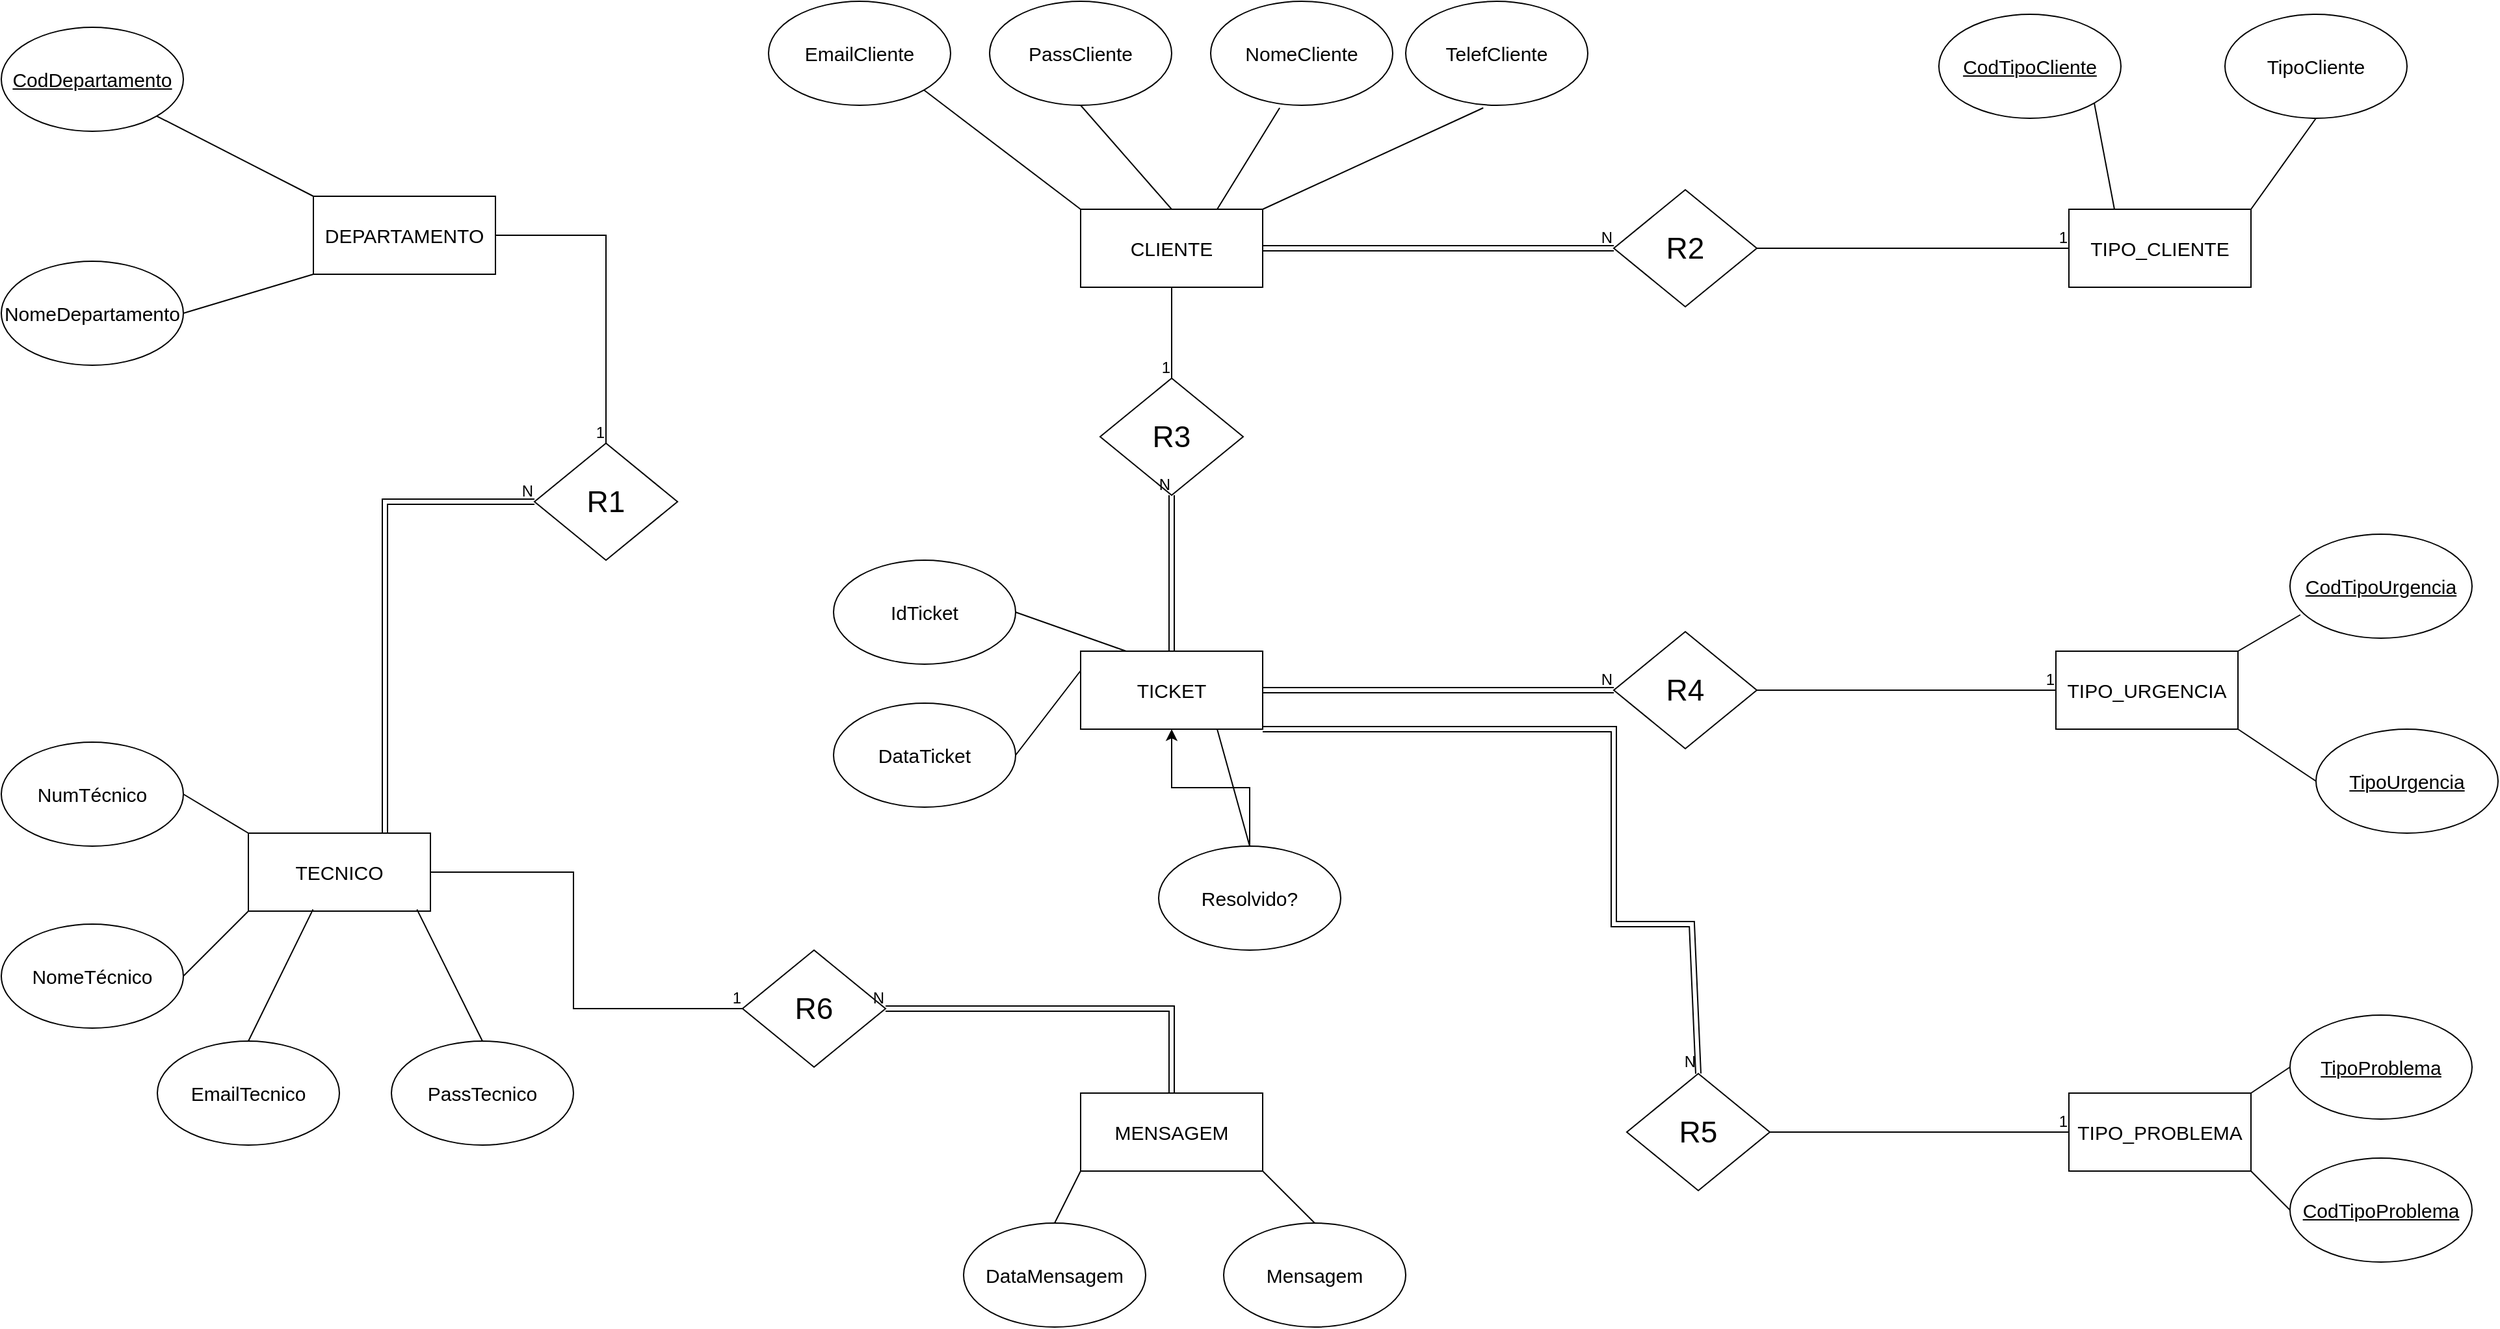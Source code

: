 <mxfile version="28.2.5" pages="2">
  <diagram name="Página-1" id="-xVPqycS2mtjfCBDoyTj">
    <mxGraphModel dx="791" dy="503" grid="1" gridSize="10" guides="1" tooltips="1" connect="1" arrows="1" fold="1" page="1" pageScale="1" pageWidth="2339" pageHeight="3300" math="0" shadow="0">
      <root>
        <mxCell id="0" />
        <mxCell id="1" parent="0" />
        <mxCell id="DawzwgP2KtoN6Kn9URYS-2" value="&lt;font style=&quot;font-size: 15px;&quot;&gt;DEPARTAMENTO&lt;/font&gt;" style="whiteSpace=wrap;html=1;align=center;" parent="1" vertex="1">
          <mxGeometry x="300" y="200" width="140" height="60" as="geometry" />
        </mxCell>
        <mxCell id="DawzwgP2KtoN6Kn9URYS-5" value="&lt;font style=&quot;font-size: 15px;&quot;&gt;NomeDepartamento&lt;/font&gt;" style="ellipse;whiteSpace=wrap;html=1;align=center;" parent="1" vertex="1">
          <mxGeometry x="60" y="250" width="140" height="80" as="geometry" />
        </mxCell>
        <mxCell id="DawzwgP2KtoN6Kn9URYS-8" value="&lt;font style=&quot;font-size: 15px;&quot;&gt;CodDepartamento&lt;/font&gt;" style="ellipse;whiteSpace=wrap;html=1;align=center;fontStyle=4;" parent="1" vertex="1">
          <mxGeometry x="60" y="70" width="140" height="80" as="geometry" />
        </mxCell>
        <mxCell id="t0vNHXD7v5qN--lByxGy-1" value="&lt;font style=&quot;font-size: 15px;&quot;&gt;CLIENTE&lt;/font&gt;" style="whiteSpace=wrap;html=1;align=center;" vertex="1" parent="1">
          <mxGeometry x="890" y="210" width="140" height="60" as="geometry" />
        </mxCell>
        <mxCell id="t0vNHXD7v5qN--lByxGy-2" value="&lt;font style=&quot;font-size: 15px;&quot;&gt;TIPO_CLIENTE&lt;/font&gt;" style="whiteSpace=wrap;html=1;align=center;" vertex="1" parent="1">
          <mxGeometry x="1650" y="210" width="140" height="60" as="geometry" />
        </mxCell>
        <mxCell id="t0vNHXD7v5qN--lByxGy-5" value="&lt;font style=&quot;font-size: 15px;&quot;&gt;TECNICO&lt;/font&gt;" style="whiteSpace=wrap;html=1;align=center;" vertex="1" parent="1">
          <mxGeometry x="250" y="690" width="140" height="60" as="geometry" />
        </mxCell>
        <mxCell id="t0vNHXD7v5qN--lByxGy-6" value="&lt;font style=&quot;font-size: 15px;&quot;&gt;MENSAGEM&lt;/font&gt;" style="whiteSpace=wrap;html=1;align=center;" vertex="1" parent="1">
          <mxGeometry x="890" y="890" width="140" height="60" as="geometry" />
        </mxCell>
        <mxCell id="t0vNHXD7v5qN--lByxGy-7" value="&lt;font style=&quot;font-size: 15px;&quot;&gt;TIPO_PROBLEMA&lt;/font&gt;" style="whiteSpace=wrap;html=1;align=center;" vertex="1" parent="1">
          <mxGeometry x="1650" y="890" width="140" height="60" as="geometry" />
        </mxCell>
        <mxCell id="t0vNHXD7v5qN--lByxGy-8" value="&lt;font style=&quot;font-size: 15px;&quot;&gt;TIPO_URGENCIA&lt;/font&gt;" style="whiteSpace=wrap;html=1;align=center;" vertex="1" parent="1">
          <mxGeometry x="1640" y="550" width="140" height="60" as="geometry" />
        </mxCell>
        <mxCell id="t0vNHXD7v5qN--lByxGy-10" value="&lt;font style=&quot;font-size: 15px;&quot;&gt;TICKET&lt;/font&gt;" style="whiteSpace=wrap;html=1;align=center;" vertex="1" parent="1">
          <mxGeometry x="890" y="550" width="140" height="60" as="geometry" />
        </mxCell>
        <mxCell id="t0vNHXD7v5qN--lByxGy-11" value="&lt;span style=&quot;font-size: 15px;&quot;&gt;NumTécnico&lt;/span&gt;" style="ellipse;whiteSpace=wrap;html=1;align=center;" vertex="1" parent="1">
          <mxGeometry x="60" y="620" width="140" height="80" as="geometry" />
        </mxCell>
        <mxCell id="t0vNHXD7v5qN--lByxGy-12" value="&lt;span style=&quot;font-size: 15px;&quot;&gt;NomeTécnico&lt;/span&gt;" style="ellipse;whiteSpace=wrap;html=1;align=center;" vertex="1" parent="1">
          <mxGeometry x="60" y="760" width="140" height="80" as="geometry" />
        </mxCell>
        <mxCell id="t0vNHXD7v5qN--lByxGy-13" value="&lt;span style=&quot;font-size: 15px;&quot;&gt;EmailTecnico&lt;/span&gt;" style="ellipse;whiteSpace=wrap;html=1;align=center;" vertex="1" parent="1">
          <mxGeometry x="180" y="850" width="140" height="80" as="geometry" />
        </mxCell>
        <mxCell id="t0vNHXD7v5qN--lByxGy-14" value="&lt;span style=&quot;font-size: 15px;&quot;&gt;PassTecnico&lt;/span&gt;" style="ellipse;whiteSpace=wrap;html=1;align=center;" vertex="1" parent="1">
          <mxGeometry x="360" y="850" width="140" height="80" as="geometry" />
        </mxCell>
        <mxCell id="t0vNHXD7v5qN--lByxGy-16" value="&lt;span style=&quot;font-size: 15px;&quot;&gt;DataMensagem&lt;/span&gt;" style="ellipse;whiteSpace=wrap;html=1;align=center;" vertex="1" parent="1">
          <mxGeometry x="800" y="990" width="140" height="80" as="geometry" />
        </mxCell>
        <mxCell id="t0vNHXD7v5qN--lByxGy-17" value="&lt;span style=&quot;font-size: 15px;&quot;&gt;Mensagem&lt;/span&gt;" style="ellipse;whiteSpace=wrap;html=1;align=center;" vertex="1" parent="1">
          <mxGeometry x="1000" y="990" width="140" height="80" as="geometry" />
        </mxCell>
        <mxCell id="t0vNHXD7v5qN--lByxGy-86" value="" style="edgeStyle=orthogonalEdgeStyle;rounded=0;orthogonalLoop=1;jettySize=auto;html=1;" edge="1" parent="1" source="t0vNHXD7v5qN--lByxGy-19" target="t0vNHXD7v5qN--lByxGy-10">
          <mxGeometry relative="1" as="geometry" />
        </mxCell>
        <mxCell id="t0vNHXD7v5qN--lByxGy-19" value="&lt;span style=&quot;font-size: 15px;&quot;&gt;Resolvido?&lt;/span&gt;" style="ellipse;whiteSpace=wrap;html=1;align=center;" vertex="1" parent="1">
          <mxGeometry x="950" y="700" width="140" height="80" as="geometry" />
        </mxCell>
        <mxCell id="t0vNHXD7v5qN--lByxGy-20" value="&lt;span style=&quot;font-size: 15px;&quot;&gt;DataTicket&lt;/span&gt;&lt;span style=&quot;color: rgba(0, 0, 0, 0); font-family: monospace; font-size: 0px; text-align: start; text-wrap-mode: nowrap;&quot;&gt;%3CmxGraphModel%3E%3Croot%3E%3CmxCell%20id%3D%220%22%2F%3E%3CmxCell%20id%3D%221%22%20parent%3D%220%22%2F%3E%3CmxCell%20id%3D%222%22%20value%3D%22%26lt%3Bspan%20style%3D%26quot%3Bfont-size%3A%2015px%3B%26quot%3B%26gt%3BDataMensagem%26lt%3B%2Fspan%26gt%3B%22%20style%3D%22ellipse%3BwhiteSpace%3Dwrap%3Bhtml%3D1%3Balign%3Dcenter%3B%22%20vertex%3D%221%22%20parent%3D%221%22%3E%3CmxGeometry%20x%3D%22800%22%20y%3D%22990%22%20width%3D%22140%22%20height%3D%2280%22%20as%3D%22geometry%22%2F%3E%3C%2FmxCell%3E%3C%2Froot%3E%3C%2FmxGraphModel%3E&lt;/span&gt;" style="ellipse;whiteSpace=wrap;html=1;align=center;" vertex="1" parent="1">
          <mxGeometry x="700" y="590" width="140" height="80" as="geometry" />
        </mxCell>
        <mxCell id="t0vNHXD7v5qN--lByxGy-21" value="&lt;span style=&quot;font-size: 15px;&quot;&gt;IdTicket&lt;/span&gt;" style="ellipse;whiteSpace=wrap;html=1;align=center;" vertex="1" parent="1">
          <mxGeometry x="700" y="480" width="140" height="80" as="geometry" />
        </mxCell>
        <mxCell id="t0vNHXD7v5qN--lByxGy-22" value="&lt;span style=&quot;font-size: 15px;&quot;&gt;EmailCliente&lt;/span&gt;" style="ellipse;whiteSpace=wrap;html=1;align=center;" vertex="1" parent="1">
          <mxGeometry x="650" y="50" width="140" height="80" as="geometry" />
        </mxCell>
        <mxCell id="t0vNHXD7v5qN--lByxGy-23" value="&lt;span style=&quot;font-size: 15px;&quot;&gt;PassCliente&lt;/span&gt;" style="ellipse;whiteSpace=wrap;html=1;align=center;" vertex="1" parent="1">
          <mxGeometry x="820" y="50" width="140" height="80" as="geometry" />
        </mxCell>
        <mxCell id="t0vNHXD7v5qN--lByxGy-24" value="&lt;span style=&quot;font-size: 15px;&quot;&gt;NomeCliente&lt;/span&gt;" style="ellipse;whiteSpace=wrap;html=1;align=center;" vertex="1" parent="1">
          <mxGeometry x="990" y="50" width="140" height="80" as="geometry" />
        </mxCell>
        <mxCell id="t0vNHXD7v5qN--lByxGy-25" value="&lt;span style=&quot;font-size: 15px;&quot;&gt;TelefCliente&lt;/span&gt;" style="ellipse;whiteSpace=wrap;html=1;align=center;" vertex="1" parent="1">
          <mxGeometry x="1140" y="50" width="140" height="80" as="geometry" />
        </mxCell>
        <mxCell id="t0vNHXD7v5qN--lByxGy-27" value="&lt;span style=&quot;font-size: 15px;&quot;&gt;TipoCliente&lt;/span&gt;" style="ellipse;whiteSpace=wrap;html=1;align=center;" vertex="1" parent="1">
          <mxGeometry x="1770" y="60" width="140" height="80" as="geometry" />
        </mxCell>
        <mxCell id="t0vNHXD7v5qN--lByxGy-28" value="&lt;font style=&quot;font-size: 15px;&quot;&gt;CodTipoCliente&lt;/font&gt;" style="ellipse;whiteSpace=wrap;html=1;align=center;fontStyle=4;" vertex="1" parent="1">
          <mxGeometry x="1550" y="60" width="140" height="80" as="geometry" />
        </mxCell>
        <mxCell id="t0vNHXD7v5qN--lByxGy-30" value="&lt;font style=&quot;font-size: 15px;&quot;&gt;CodTipoUrgencia&lt;/font&gt;" style="ellipse;whiteSpace=wrap;html=1;align=center;fontStyle=4;" vertex="1" parent="1">
          <mxGeometry x="1820" y="460" width="140" height="80" as="geometry" />
        </mxCell>
        <mxCell id="t0vNHXD7v5qN--lByxGy-31" value="&lt;font style=&quot;font-size: 15px;&quot;&gt;TipoUrgencia&lt;/font&gt;" style="ellipse;whiteSpace=wrap;html=1;align=center;fontStyle=4;" vertex="1" parent="1">
          <mxGeometry x="1840" y="610" width="140" height="80" as="geometry" />
        </mxCell>
        <mxCell id="t0vNHXD7v5qN--lByxGy-32" value="&lt;font style=&quot;font-size: 15px;&quot;&gt;TipoProblema&lt;/font&gt;" style="ellipse;whiteSpace=wrap;html=1;align=center;fontStyle=4;" vertex="1" parent="1">
          <mxGeometry x="1820" y="830" width="140" height="80" as="geometry" />
        </mxCell>
        <mxCell id="t0vNHXD7v5qN--lByxGy-33" value="&lt;font style=&quot;font-size: 15px;&quot;&gt;CodTipoProblema&lt;/font&gt;" style="ellipse;whiteSpace=wrap;html=1;align=center;fontStyle=4;" vertex="1" parent="1">
          <mxGeometry x="1820" y="940" width="140" height="80" as="geometry" />
        </mxCell>
        <mxCell id="t0vNHXD7v5qN--lByxGy-34" value="" style="endArrow=none;html=1;rounded=0;entryX=0;entryY=0.5;entryDx=0;entryDy=0;exitX=1;exitY=1;exitDx=0;exitDy=0;" edge="1" parent="1" source="t0vNHXD7v5qN--lByxGy-7" target="t0vNHXD7v5qN--lByxGy-33">
          <mxGeometry relative="1" as="geometry">
            <mxPoint x="970" y="630" as="sourcePoint" />
            <mxPoint x="1130" y="630" as="targetPoint" />
          </mxGeometry>
        </mxCell>
        <mxCell id="t0vNHXD7v5qN--lByxGy-36" value="" style="endArrow=none;html=1;rounded=0;entryX=1;entryY=0;entryDx=0;entryDy=0;exitX=0;exitY=0.5;exitDx=0;exitDy=0;" edge="1" parent="1" source="t0vNHXD7v5qN--lByxGy-32" target="t0vNHXD7v5qN--lByxGy-7">
          <mxGeometry relative="1" as="geometry">
            <mxPoint x="1800" y="920" as="sourcePoint" />
            <mxPoint x="1840" y="990" as="targetPoint" />
          </mxGeometry>
        </mxCell>
        <mxCell id="t0vNHXD7v5qN--lByxGy-37" value="" style="endArrow=none;html=1;rounded=0;entryX=1;entryY=1;entryDx=0;entryDy=0;exitX=0;exitY=0.5;exitDx=0;exitDy=0;" edge="1" parent="1" source="t0vNHXD7v5qN--lByxGy-31" target="t0vNHXD7v5qN--lByxGy-8">
          <mxGeometry relative="1" as="geometry">
            <mxPoint x="1800" y="870" as="sourcePoint" />
            <mxPoint x="1770" y="890" as="targetPoint" />
          </mxGeometry>
        </mxCell>
        <mxCell id="t0vNHXD7v5qN--lByxGy-38" value="" style="endArrow=none;html=1;rounded=0;entryX=1;entryY=0;entryDx=0;entryDy=0;exitX=0.057;exitY=0.775;exitDx=0;exitDy=0;exitPerimeter=0;" edge="1" parent="1" source="t0vNHXD7v5qN--lByxGy-30" target="t0vNHXD7v5qN--lByxGy-8">
          <mxGeometry relative="1" as="geometry">
            <mxPoint x="1810" y="560" as="sourcePoint" />
            <mxPoint x="1780" y="580" as="targetPoint" />
          </mxGeometry>
        </mxCell>
        <mxCell id="t0vNHXD7v5qN--lByxGy-40" value="" style="endArrow=none;html=1;rounded=0;entryX=0.25;entryY=0;entryDx=0;entryDy=0;exitX=1;exitY=1;exitDx=0;exitDy=0;" edge="1" parent="1" source="t0vNHXD7v5qN--lByxGy-28" target="t0vNHXD7v5qN--lByxGy-2">
          <mxGeometry relative="1" as="geometry">
            <mxPoint x="1708" y="140" as="sourcePoint" />
            <mxPoint x="1670" y="168" as="targetPoint" />
          </mxGeometry>
        </mxCell>
        <mxCell id="t0vNHXD7v5qN--lByxGy-41" value="" style="endArrow=none;html=1;rounded=0;entryX=1;entryY=0;entryDx=0;entryDy=0;exitX=0.5;exitY=1;exitDx=0;exitDy=0;" edge="1" parent="1" source="t0vNHXD7v5qN--lByxGy-27" target="t0vNHXD7v5qN--lByxGy-2">
          <mxGeometry relative="1" as="geometry">
            <mxPoint x="1810" y="120" as="sourcePoint" />
            <mxPoint x="1826" y="192" as="targetPoint" />
          </mxGeometry>
        </mxCell>
        <mxCell id="t0vNHXD7v5qN--lByxGy-42" value="" style="endArrow=none;html=1;rounded=0;entryX=1;entryY=0;entryDx=0;entryDy=0;exitX=0.426;exitY=1.025;exitDx=0;exitDy=0;exitPerimeter=0;" edge="1" parent="1" source="t0vNHXD7v5qN--lByxGy-25" target="t0vNHXD7v5qN--lByxGy-1">
          <mxGeometry relative="1" as="geometry">
            <mxPoint x="1080" y="150" as="sourcePoint" />
            <mxPoint x="1096" y="222" as="targetPoint" />
          </mxGeometry>
        </mxCell>
        <mxCell id="t0vNHXD7v5qN--lByxGy-43" value="" style="endArrow=none;html=1;rounded=0;entryX=0.75;entryY=0;entryDx=0;entryDy=0;exitX=0.379;exitY=1.025;exitDx=0;exitDy=0;exitPerimeter=0;" edge="1" parent="1" source="t0vNHXD7v5qN--lByxGy-24" target="t0vNHXD7v5qN--lByxGy-1">
          <mxGeometry relative="1" as="geometry">
            <mxPoint x="1230" y="170" as="sourcePoint" />
            <mxPoint x="1030" y="238" as="targetPoint" />
          </mxGeometry>
        </mxCell>
        <mxCell id="t0vNHXD7v5qN--lByxGy-44" value="" style="endArrow=none;html=1;rounded=0;entryX=0.5;entryY=0;entryDx=0;entryDy=0;exitX=0.5;exitY=1;exitDx=0;exitDy=0;" edge="1" parent="1" source="t0vNHXD7v5qN--lByxGy-23" target="t0vNHXD7v5qN--lByxGy-1">
          <mxGeometry relative="1" as="geometry">
            <mxPoint x="988" y="150" as="sourcePoint" />
            <mxPoint x="910" y="218" as="targetPoint" />
          </mxGeometry>
        </mxCell>
        <mxCell id="t0vNHXD7v5qN--lByxGy-45" value="" style="endArrow=none;html=1;rounded=0;entryX=0;entryY=0;entryDx=0;entryDy=0;exitX=1;exitY=1;exitDx=0;exitDy=0;" edge="1" parent="1" source="t0vNHXD7v5qN--lByxGy-22" target="t0vNHXD7v5qN--lByxGy-1">
          <mxGeometry relative="1" as="geometry">
            <mxPoint x="908" y="690" as="sourcePoint" />
            <mxPoint x="830" y="758" as="targetPoint" />
          </mxGeometry>
        </mxCell>
        <mxCell id="t0vNHXD7v5qN--lByxGy-46" value="" style="endArrow=none;html=1;rounded=0;entryX=1;entryY=1;entryDx=0;entryDy=0;exitX=0;exitY=0;exitDx=0;exitDy=0;" edge="1" parent="1" source="DawzwgP2KtoN6Kn9URYS-2" target="DawzwgP2KtoN6Kn9URYS-8">
          <mxGeometry relative="1" as="geometry">
            <mxPoint x="338" y="210" as="sourcePoint" />
            <mxPoint x="260" y="278" as="targetPoint" />
          </mxGeometry>
        </mxCell>
        <mxCell id="t0vNHXD7v5qN--lByxGy-47" value="" style="endArrow=none;html=1;rounded=0;entryX=1;entryY=0.5;entryDx=0;entryDy=0;exitX=0;exitY=1;exitDx=0;exitDy=0;" edge="1" parent="1" source="DawzwgP2KtoN6Kn9URYS-2" target="DawzwgP2KtoN6Kn9URYS-5">
          <mxGeometry relative="1" as="geometry">
            <mxPoint x="348" y="360" as="sourcePoint" />
            <mxPoint x="270" y="428" as="targetPoint" />
          </mxGeometry>
        </mxCell>
        <mxCell id="t0vNHXD7v5qN--lByxGy-48" value="" style="endArrow=none;html=1;rounded=0;entryX=0.5;entryY=0;entryDx=0;entryDy=0;exitX=0.926;exitY=0.978;exitDx=0;exitDy=0;exitPerimeter=0;" edge="1" parent="1" source="t0vNHXD7v5qN--lByxGy-5" target="t0vNHXD7v5qN--lByxGy-14">
          <mxGeometry relative="1" as="geometry">
            <mxPoint x="528" y="750" as="sourcePoint" />
            <mxPoint x="450" y="818" as="targetPoint" />
          </mxGeometry>
        </mxCell>
        <mxCell id="t0vNHXD7v5qN--lByxGy-49" value="" style="endArrow=none;html=1;rounded=0;entryX=0.5;entryY=0;entryDx=0;entryDy=0;exitX=0.355;exitY=0.978;exitDx=0;exitDy=0;exitPerimeter=0;" edge="1" parent="1" source="t0vNHXD7v5qN--lByxGy-5" target="t0vNHXD7v5qN--lByxGy-13">
          <mxGeometry relative="1" as="geometry">
            <mxPoint x="310" y="810" as="sourcePoint" />
            <mxPoint x="360" y="911" as="targetPoint" />
          </mxGeometry>
        </mxCell>
        <mxCell id="t0vNHXD7v5qN--lByxGy-50" value="" style="endArrow=none;html=1;rounded=0;entryX=1;entryY=0.5;entryDx=0;entryDy=0;exitX=0;exitY=1;exitDx=0;exitDy=0;" edge="1" parent="1" source="t0vNHXD7v5qN--lByxGy-5" target="t0vNHXD7v5qN--lByxGy-12">
          <mxGeometry relative="1" as="geometry">
            <mxPoint x="220" y="760" as="sourcePoint" />
            <mxPoint x="270" y="861" as="targetPoint" />
          </mxGeometry>
        </mxCell>
        <mxCell id="t0vNHXD7v5qN--lByxGy-51" value="" style="endArrow=none;html=1;rounded=0;entryX=0;entryY=0;entryDx=0;entryDy=0;exitX=1;exitY=0.5;exitDx=0;exitDy=0;" edge="1" parent="1" source="t0vNHXD7v5qN--lByxGy-11" target="t0vNHXD7v5qN--lByxGy-5">
          <mxGeometry relative="1" as="geometry">
            <mxPoint x="250" y="590" as="sourcePoint" />
            <mxPoint x="300" y="691" as="targetPoint" />
          </mxGeometry>
        </mxCell>
        <mxCell id="t0vNHXD7v5qN--lByxGy-52" value="" style="endArrow=none;html=1;rounded=0;entryX=0.5;entryY=0;entryDx=0;entryDy=0;exitX=0.75;exitY=1;exitDx=0;exitDy=0;" edge="1" parent="1" source="t0vNHXD7v5qN--lByxGy-10" target="t0vNHXD7v5qN--lByxGy-19">
          <mxGeometry relative="1" as="geometry">
            <mxPoint x="780" y="780" as="sourcePoint" />
            <mxPoint x="830" y="881" as="targetPoint" />
          </mxGeometry>
        </mxCell>
        <mxCell id="t0vNHXD7v5qN--lByxGy-53" value="" style="endArrow=none;html=1;rounded=0;entryX=1;entryY=0.5;entryDx=0;entryDy=0;exitX=0;exitY=0.25;exitDx=0;exitDy=0;" edge="1" parent="1" source="t0vNHXD7v5qN--lByxGy-10" target="t0vNHXD7v5qN--lByxGy-20">
          <mxGeometry relative="1" as="geometry">
            <mxPoint x="850" y="720" as="sourcePoint" />
            <mxPoint x="900" y="821" as="targetPoint" />
          </mxGeometry>
        </mxCell>
        <mxCell id="t0vNHXD7v5qN--lByxGy-54" value="" style="endArrow=none;html=1;rounded=0;entryX=0.25;entryY=0;entryDx=0;entryDy=0;exitX=1;exitY=0.5;exitDx=0;exitDy=0;" edge="1" parent="1" source="t0vNHXD7v5qN--lByxGy-21" target="t0vNHXD7v5qN--lByxGy-10">
          <mxGeometry relative="1" as="geometry">
            <mxPoint x="870" y="540" as="sourcePoint" />
            <mxPoint x="920" y="641" as="targetPoint" />
          </mxGeometry>
        </mxCell>
        <mxCell id="t0vNHXD7v5qN--lByxGy-55" value="" style="endArrow=none;html=1;rounded=0;entryX=0.5;entryY=0;entryDx=0;entryDy=0;exitX=1;exitY=1;exitDx=0;exitDy=0;" edge="1" parent="1" source="t0vNHXD7v5qN--lByxGy-6" target="t0vNHXD7v5qN--lByxGy-17">
          <mxGeometry relative="1" as="geometry">
            <mxPoint x="1200" y="950" as="sourcePoint" />
            <mxPoint x="1250" y="1051" as="targetPoint" />
          </mxGeometry>
        </mxCell>
        <mxCell id="t0vNHXD7v5qN--lByxGy-56" value="" style="endArrow=none;html=1;rounded=0;entryX=0.5;entryY=0;entryDx=0;entryDy=0;exitX=0;exitY=1;exitDx=0;exitDy=0;" edge="1" parent="1" source="t0vNHXD7v5qN--lByxGy-6" target="t0vNHXD7v5qN--lByxGy-16">
          <mxGeometry relative="1" as="geometry">
            <mxPoint x="1010" y="990" as="sourcePoint" />
            <mxPoint x="1060" y="1091" as="targetPoint" />
          </mxGeometry>
        </mxCell>
        <mxCell id="t0vNHXD7v5qN--lByxGy-58" value="&lt;font style=&quot;font-size: 23px;&quot;&gt;R4&lt;/font&gt;" style="shape=rhombus;perimeter=rhombusPerimeter;whiteSpace=wrap;html=1;align=center;" vertex="1" parent="1">
          <mxGeometry x="1300" y="535" width="110" height="90" as="geometry" />
        </mxCell>
        <mxCell id="t0vNHXD7v5qN--lByxGy-59" value="" style="shape=link;html=1;rounded=0;entryX=0;entryY=0.5;entryDx=0;entryDy=0;exitX=1;exitY=0.5;exitDx=0;exitDy=0;endSize=6;" edge="1" parent="1" source="t0vNHXD7v5qN--lByxGy-10" target="t0vNHXD7v5qN--lByxGy-58">
          <mxGeometry relative="1" as="geometry">
            <mxPoint x="1040" y="640" as="sourcePoint" />
            <mxPoint x="1150" y="650" as="targetPoint" />
          </mxGeometry>
        </mxCell>
        <mxCell id="t0vNHXD7v5qN--lByxGy-60" value="N" style="resizable=0;html=1;whiteSpace=wrap;align=right;verticalAlign=bottom;" connectable="0" vertex="1" parent="t0vNHXD7v5qN--lByxGy-59">
          <mxGeometry x="1" relative="1" as="geometry" />
        </mxCell>
        <mxCell id="t0vNHXD7v5qN--lByxGy-61" value="" style="endArrow=none;html=1;rounded=0;entryX=0;entryY=0.5;entryDx=0;entryDy=0;exitX=1;exitY=0.5;exitDx=0;exitDy=0;" edge="1" parent="1" source="t0vNHXD7v5qN--lByxGy-58" target="t0vNHXD7v5qN--lByxGy-8">
          <mxGeometry relative="1" as="geometry">
            <mxPoint x="990" y="650" as="sourcePoint" />
            <mxPoint x="1150" y="650" as="targetPoint" />
          </mxGeometry>
        </mxCell>
        <mxCell id="t0vNHXD7v5qN--lByxGy-62" value="1" style="resizable=0;html=1;whiteSpace=wrap;align=right;verticalAlign=bottom;" connectable="0" vertex="1" parent="t0vNHXD7v5qN--lByxGy-61">
          <mxGeometry x="1" relative="1" as="geometry" />
        </mxCell>
        <mxCell id="t0vNHXD7v5qN--lByxGy-63" value="&lt;font style=&quot;font-size: 23px;&quot;&gt;R5&lt;/font&gt;" style="shape=rhombus;perimeter=rhombusPerimeter;whiteSpace=wrap;html=1;align=center;" vertex="1" parent="1">
          <mxGeometry x="1310" y="875" width="110" height="90" as="geometry" />
        </mxCell>
        <mxCell id="t0vNHXD7v5qN--lByxGy-64" value="" style="endArrow=none;html=1;rounded=0;entryX=0;entryY=0.5;entryDx=0;entryDy=0;exitX=1;exitY=0.5;exitDx=0;exitDy=0;" edge="1" parent="1" source="t0vNHXD7v5qN--lByxGy-63" target="t0vNHXD7v5qN--lByxGy-7">
          <mxGeometry relative="1" as="geometry">
            <mxPoint x="1760" y="730" as="sourcePoint" />
            <mxPoint x="2010" y="730" as="targetPoint" />
          </mxGeometry>
        </mxCell>
        <mxCell id="t0vNHXD7v5qN--lByxGy-65" value="1" style="resizable=0;html=1;whiteSpace=wrap;align=right;verticalAlign=bottom;" connectable="0" vertex="1" parent="t0vNHXD7v5qN--lByxGy-64">
          <mxGeometry x="1" relative="1" as="geometry" />
        </mxCell>
        <mxCell id="t0vNHXD7v5qN--lByxGy-66" value="" style="shape=link;html=1;rounded=0;entryX=0.5;entryY=0;entryDx=0;entryDy=0;exitX=1;exitY=1;exitDx=0;exitDy=0;endSize=6;" edge="1" parent="1" source="t0vNHXD7v5qN--lByxGy-10" target="t0vNHXD7v5qN--lByxGy-63">
          <mxGeometry relative="1" as="geometry">
            <mxPoint x="1210" y="630" as="sourcePoint" />
            <mxPoint x="1470" y="630" as="targetPoint" />
            <Array as="points">
              <mxPoint x="1300" y="610" />
              <mxPoint x="1300" y="760" />
              <mxPoint x="1360" y="760" />
            </Array>
          </mxGeometry>
        </mxCell>
        <mxCell id="t0vNHXD7v5qN--lByxGy-67" value="N" style="resizable=0;html=1;whiteSpace=wrap;align=right;verticalAlign=bottom;" connectable="0" vertex="1" parent="t0vNHXD7v5qN--lByxGy-66">
          <mxGeometry x="1" relative="1" as="geometry" />
        </mxCell>
        <mxCell id="t0vNHXD7v5qN--lByxGy-68" value="&lt;font style=&quot;font-size: 23px;&quot;&gt;R3&lt;/font&gt;" style="shape=rhombus;perimeter=rhombusPerimeter;whiteSpace=wrap;html=1;align=center;" vertex="1" parent="1">
          <mxGeometry x="905" y="340" width="110" height="90" as="geometry" />
        </mxCell>
        <mxCell id="t0vNHXD7v5qN--lByxGy-72" value="" style="shape=link;html=1;rounded=0;entryX=0.5;entryY=1;entryDx=0;entryDy=0;exitX=0.5;exitY=0;exitDx=0;exitDy=0;endSize=6;" edge="1" parent="1" source="t0vNHXD7v5qN--lByxGy-10" target="t0vNHXD7v5qN--lByxGy-68">
          <mxGeometry relative="1" as="geometry">
            <mxPoint x="1030" y="640" as="sourcePoint" />
            <mxPoint x="1300" y="640" as="targetPoint" />
          </mxGeometry>
        </mxCell>
        <mxCell id="t0vNHXD7v5qN--lByxGy-73" value="N" style="resizable=0;html=1;whiteSpace=wrap;align=right;verticalAlign=bottom;" connectable="0" vertex="1" parent="t0vNHXD7v5qN--lByxGy-72">
          <mxGeometry x="1" relative="1" as="geometry" />
        </mxCell>
        <mxCell id="t0vNHXD7v5qN--lByxGy-74" value="" style="endArrow=none;html=1;rounded=0;entryX=0.5;entryY=0;entryDx=0;entryDy=0;exitX=0.5;exitY=1;exitDx=0;exitDy=0;" edge="1" parent="1" source="t0vNHXD7v5qN--lByxGy-1" target="t0vNHXD7v5qN--lByxGy-68">
          <mxGeometry relative="1" as="geometry">
            <mxPoint x="1510" y="620" as="sourcePoint" />
            <mxPoint x="1740" y="620" as="targetPoint" />
          </mxGeometry>
        </mxCell>
        <mxCell id="t0vNHXD7v5qN--lByxGy-75" value="1" style="resizable=0;html=1;whiteSpace=wrap;align=right;verticalAlign=bottom;" connectable="0" vertex="1" parent="t0vNHXD7v5qN--lByxGy-74">
          <mxGeometry x="1" relative="1" as="geometry" />
        </mxCell>
        <mxCell id="t0vNHXD7v5qN--lByxGy-76" value="&lt;font style=&quot;font-size: 23px;&quot;&gt;R2&lt;/font&gt;" style="shape=rhombus;perimeter=rhombusPerimeter;whiteSpace=wrap;html=1;align=center;" vertex="1" parent="1">
          <mxGeometry x="1300" y="195" width="110" height="90" as="geometry" />
        </mxCell>
        <mxCell id="t0vNHXD7v5qN--lByxGy-77" value="" style="shape=link;html=1;rounded=0;entryX=0;entryY=0.5;entryDx=0;entryDy=0;exitX=1;exitY=0.5;exitDx=0;exitDy=0;endSize=6;" edge="1" parent="1" source="t0vNHXD7v5qN--lByxGy-1" target="t0vNHXD7v5qN--lByxGy-76">
          <mxGeometry relative="1" as="geometry">
            <mxPoint x="1080" y="500" as="sourcePoint" />
            <mxPoint x="1350" y="500" as="targetPoint" />
          </mxGeometry>
        </mxCell>
        <mxCell id="t0vNHXD7v5qN--lByxGy-78" value="N" style="resizable=0;html=1;whiteSpace=wrap;align=right;verticalAlign=bottom;" connectable="0" vertex="1" parent="t0vNHXD7v5qN--lByxGy-77">
          <mxGeometry x="1" relative="1" as="geometry" />
        </mxCell>
        <mxCell id="t0vNHXD7v5qN--lByxGy-79" value="" style="endArrow=none;html=1;rounded=0;entryX=0;entryY=0.5;entryDx=0;entryDy=0;exitX=1;exitY=0.5;exitDx=0;exitDy=0;" edge="1" parent="1" source="t0vNHXD7v5qN--lByxGy-76" target="t0vNHXD7v5qN--lByxGy-2">
          <mxGeometry relative="1" as="geometry">
            <mxPoint x="1250" y="820" as="sourcePoint" />
            <mxPoint x="1480" y="820" as="targetPoint" />
          </mxGeometry>
        </mxCell>
        <mxCell id="t0vNHXD7v5qN--lByxGy-80" value="1" style="resizable=0;html=1;whiteSpace=wrap;align=right;verticalAlign=bottom;" connectable="0" vertex="1" parent="t0vNHXD7v5qN--lByxGy-79">
          <mxGeometry x="1" relative="1" as="geometry" />
        </mxCell>
        <mxCell id="t0vNHXD7v5qN--lByxGy-81" value="&lt;font style=&quot;font-size: 23px;&quot;&gt;R6&lt;/font&gt;" style="shape=rhombus;perimeter=rhombusPerimeter;whiteSpace=wrap;html=1;align=center;" vertex="1" parent="1">
          <mxGeometry x="630" y="780" width="110" height="90" as="geometry" />
        </mxCell>
        <mxCell id="t0vNHXD7v5qN--lByxGy-82" value="" style="shape=link;html=1;rounded=0;entryX=1;entryY=0.5;entryDx=0;entryDy=0;exitX=0.5;exitY=0;exitDx=0;exitDy=0;endSize=6;" edge="1" parent="1" source="t0vNHXD7v5qN--lByxGy-6" target="t0vNHXD7v5qN--lByxGy-81">
          <mxGeometry relative="1" as="geometry">
            <mxPoint x="1130" y="640" as="sourcePoint" />
            <mxPoint x="1400" y="640" as="targetPoint" />
            <Array as="points">
              <mxPoint x="960" y="825" />
            </Array>
          </mxGeometry>
        </mxCell>
        <mxCell id="t0vNHXD7v5qN--lByxGy-83" value="N" style="resizable=0;html=1;whiteSpace=wrap;align=right;verticalAlign=bottom;" connectable="0" vertex="1" parent="t0vNHXD7v5qN--lByxGy-82">
          <mxGeometry x="1" relative="1" as="geometry" />
        </mxCell>
        <mxCell id="t0vNHXD7v5qN--lByxGy-84" value="" style="endArrow=none;html=1;rounded=0;entryX=0;entryY=0.5;entryDx=0;entryDy=0;exitX=1;exitY=0.5;exitDx=0;exitDy=0;" edge="1" parent="1" source="t0vNHXD7v5qN--lByxGy-5" target="t0vNHXD7v5qN--lByxGy-81">
          <mxGeometry relative="1" as="geometry">
            <mxPoint x="1440" y="620" as="sourcePoint" />
            <mxPoint x="1670" y="620" as="targetPoint" />
            <Array as="points">
              <mxPoint x="500" y="720" />
              <mxPoint x="500" y="825" />
            </Array>
          </mxGeometry>
        </mxCell>
        <mxCell id="t0vNHXD7v5qN--lByxGy-85" value="1" style="resizable=0;html=1;whiteSpace=wrap;align=right;verticalAlign=bottom;" connectable="0" vertex="1" parent="t0vNHXD7v5qN--lByxGy-84">
          <mxGeometry x="1" relative="1" as="geometry" />
        </mxCell>
        <mxCell id="t0vNHXD7v5qN--lByxGy-87" value="&lt;font style=&quot;font-size: 23px;&quot;&gt;R1&lt;/font&gt;" style="shape=rhombus;perimeter=rhombusPerimeter;whiteSpace=wrap;html=1;align=center;" vertex="1" parent="1">
          <mxGeometry x="470" y="390" width="110" height="90" as="geometry" />
        </mxCell>
        <mxCell id="t0vNHXD7v5qN--lByxGy-90" value="" style="shape=link;html=1;rounded=0;exitX=0.75;exitY=0;exitDx=0;exitDy=0;endSize=6;entryX=0;entryY=0.5;entryDx=0;entryDy=0;" edge="1" parent="1" source="t0vNHXD7v5qN--lByxGy-5" target="t0vNHXD7v5qN--lByxGy-87">
          <mxGeometry relative="1" as="geometry">
            <mxPoint x="1260" y="580" as="sourcePoint" />
            <mxPoint x="450" y="440" as="targetPoint" />
            <Array as="points">
              <mxPoint x="355" y="435" />
            </Array>
          </mxGeometry>
        </mxCell>
        <mxCell id="t0vNHXD7v5qN--lByxGy-91" value="N" style="resizable=0;html=1;whiteSpace=wrap;align=right;verticalAlign=bottom;" connectable="0" vertex="1" parent="t0vNHXD7v5qN--lByxGy-90">
          <mxGeometry x="1" relative="1" as="geometry" />
        </mxCell>
        <mxCell id="t0vNHXD7v5qN--lByxGy-92" value="" style="endArrow=none;html=1;rounded=0;entryX=0.5;entryY=0;entryDx=0;entryDy=0;exitX=1;exitY=0.5;exitDx=0;exitDy=0;" edge="1" parent="1" source="DawzwgP2KtoN6Kn9URYS-2" target="t0vNHXD7v5qN--lByxGy-87">
          <mxGeometry relative="1" as="geometry">
            <mxPoint x="1650" y="570" as="sourcePoint" />
            <mxPoint x="1880" y="570" as="targetPoint" />
            <Array as="points">
              <mxPoint x="525" y="230" />
            </Array>
          </mxGeometry>
        </mxCell>
        <mxCell id="t0vNHXD7v5qN--lByxGy-93" value="1" style="resizable=0;html=1;whiteSpace=wrap;align=right;verticalAlign=bottom;" connectable="0" vertex="1" parent="t0vNHXD7v5qN--lByxGy-92">
          <mxGeometry x="1" relative="1" as="geometry" />
        </mxCell>
      </root>
    </mxGraphModel>
  </diagram>
  <diagram id="n6Q3KqNJMyMlSz7ufE50" name="Página-2">
    <mxGraphModel dx="1395" dy="888" grid="1" gridSize="10" guides="1" tooltips="1" connect="1" arrows="1" fold="1" page="1" pageScale="1" pageWidth="1654" pageHeight="2336" math="0" shadow="0">
      <root>
        <mxCell id="0" />
        <mxCell id="1" parent="0" />
        <mxCell id="pzj5jyjT7r4XInVju40a-1" value="CLIENTE" style="swimlane;fontStyle=0;childLayout=stackLayout;horizontal=1;startSize=26;horizontalStack=0;resizeParent=1;resizeParentMax=0;resizeLast=0;collapsible=1;marginBottom=0;align=center;fontSize=15;strokeWidth=1;" vertex="1" parent="1">
          <mxGeometry x="480" y="120" width="250" height="146" as="geometry" />
        </mxCell>
        <mxCell id="pzj5jyjT7r4XInVju40a-2" value="EmailCliente" style="text;strokeColor=none;fillColor=none;spacingLeft=4;spacingRight=4;overflow=hidden;rotatable=0;points=[[0,0.5],[1,0.5]];portConstraint=eastwest;fontSize=15;whiteSpace=wrap;html=1;" vertex="1" parent="pzj5jyjT7r4XInVju40a-1">
          <mxGeometry y="26" width="250" height="30" as="geometry" />
        </mxCell>
        <mxCell id="pzj5jyjT7r4XInVju40a-3" value="PassCliente" style="text;strokeColor=none;fillColor=none;spacingLeft=4;spacingRight=4;overflow=hidden;rotatable=0;points=[[0,0.5],[1,0.5]];portConstraint=eastwest;fontSize=15;whiteSpace=wrap;html=1;" vertex="1" parent="pzj5jyjT7r4XInVju40a-1">
          <mxGeometry y="56" width="250" height="30" as="geometry" />
        </mxCell>
        <mxCell id="pzj5jyjT7r4XInVju40a-4" value="NomeCliente" style="text;strokeColor=none;fillColor=none;spacingLeft=4;spacingRight=4;overflow=hidden;rotatable=0;points=[[0,0.5],[1,0.5]];portConstraint=eastwest;fontSize=15;whiteSpace=wrap;html=1;" vertex="1" parent="pzj5jyjT7r4XInVju40a-1">
          <mxGeometry y="86" width="250" height="30" as="geometry" />
        </mxCell>
        <mxCell id="pzj5jyjT7r4XInVju40a-6" value="TelefCliente" style="text;strokeColor=none;fillColor=none;spacingLeft=4;spacingRight=4;overflow=hidden;rotatable=0;points=[[0,0.5],[1,0.5]];portConstraint=eastwest;fontSize=15;whiteSpace=wrap;html=1;" vertex="1" parent="pzj5jyjT7r4XInVju40a-1">
          <mxGeometry y="116" width="250" height="30" as="geometry" />
        </mxCell>
        <mxCell id="pzj5jyjT7r4XInVju40a-7" value="TICKET" style="swimlane;fontStyle=0;childLayout=stackLayout;horizontal=1;startSize=26;horizontalStack=0;resizeParent=1;resizeParentMax=0;resizeLast=0;collapsible=1;marginBottom=0;align=center;fontSize=15;strokeWidth=1;" vertex="1" parent="1">
          <mxGeometry x="500" y="310" width="250" height="116" as="geometry" />
        </mxCell>
        <mxCell id="pzj5jyjT7r4XInVju40a-8" value="IdTicket" style="text;strokeColor=none;fillColor=none;spacingLeft=4;spacingRight=4;overflow=hidden;rotatable=0;points=[[0,0.5],[1,0.5]];portConstraint=eastwest;fontSize=15;whiteSpace=wrap;html=1;" vertex="1" parent="pzj5jyjT7r4XInVju40a-7">
          <mxGeometry y="26" width="250" height="30" as="geometry" />
        </mxCell>
        <mxCell id="pzj5jyjT7r4XInVju40a-9" value="DataTicket" style="text;strokeColor=none;fillColor=none;spacingLeft=4;spacingRight=4;overflow=hidden;rotatable=0;points=[[0,0.5],[1,0.5]];portConstraint=eastwest;fontSize=15;whiteSpace=wrap;html=1;" vertex="1" parent="pzj5jyjT7r4XInVju40a-7">
          <mxGeometry y="56" width="250" height="30" as="geometry" />
        </mxCell>
        <mxCell id="pzj5jyjT7r4XInVju40a-10" value="Resolvido?" style="text;strokeColor=none;fillColor=none;spacingLeft=4;spacingRight=4;overflow=hidden;rotatable=0;points=[[0,0.5],[1,0.5]];portConstraint=eastwest;fontSize=15;whiteSpace=wrap;html=1;" vertex="1" parent="pzj5jyjT7r4XInVju40a-7">
          <mxGeometry y="86" width="250" height="30" as="geometry" />
        </mxCell>
        <mxCell id="pzj5jyjT7r4XInVju40a-12" value="TIPO_CLIENTE" style="swimlane;fontStyle=0;childLayout=stackLayout;horizontal=1;startSize=26;horizontalStack=0;resizeParent=1;resizeParentMax=0;resizeLast=0;collapsible=1;marginBottom=0;align=center;fontSize=15;strokeWidth=1;" vertex="1" parent="1">
          <mxGeometry x="850" y="120" width="250" height="86" as="geometry" />
        </mxCell>
        <mxCell id="pzj5jyjT7r4XInVju40a-13" value="CodTipoCliente" style="text;strokeColor=none;fillColor=none;spacingLeft=4;spacingRight=4;overflow=hidden;rotatable=0;points=[[0,0.5],[1,0.5]];portConstraint=eastwest;fontSize=15;whiteSpace=wrap;html=1;" vertex="1" parent="pzj5jyjT7r4XInVju40a-12">
          <mxGeometry y="26" width="250" height="30" as="geometry" />
        </mxCell>
        <mxCell id="pzj5jyjT7r4XInVju40a-14" value="TipoCliente" style="text;strokeColor=none;fillColor=none;spacingLeft=4;spacingRight=4;overflow=hidden;rotatable=0;points=[[0,0.5],[1,0.5]];portConstraint=eastwest;fontSize=15;whiteSpace=wrap;html=1;" vertex="1" parent="pzj5jyjT7r4XInVju40a-12">
          <mxGeometry y="56" width="250" height="30" as="geometry" />
        </mxCell>
        <mxCell id="pzj5jyjT7r4XInVju40a-16" value="DEPARTAMENTO" style="swimlane;fontStyle=0;childLayout=stackLayout;horizontal=1;startSize=26;horizontalStack=0;resizeParent=1;resizeParentMax=0;resizeLast=0;collapsible=1;marginBottom=0;align=center;fontSize=15;strokeWidth=1;" vertex="1" parent="1">
          <mxGeometry x="40" y="120" width="250" height="86" as="geometry" />
        </mxCell>
        <mxCell id="pzj5jyjT7r4XInVju40a-17" value="CodDepartamento" style="text;strokeColor=none;fillColor=none;spacingLeft=4;spacingRight=4;overflow=hidden;rotatable=0;points=[[0,0.5],[1,0.5]];portConstraint=eastwest;fontSize=15;whiteSpace=wrap;html=1;" vertex="1" parent="pzj5jyjT7r4XInVju40a-16">
          <mxGeometry y="26" width="250" height="30" as="geometry" />
        </mxCell>
        <mxCell id="pzj5jyjT7r4XInVju40a-18" value="NomeDepartamento" style="text;strokeColor=none;fillColor=none;spacingLeft=4;spacingRight=4;overflow=hidden;rotatable=0;points=[[0,0.5],[1,0.5]];portConstraint=eastwest;fontSize=15;whiteSpace=wrap;html=1;" vertex="1" parent="pzj5jyjT7r4XInVju40a-16">
          <mxGeometry y="56" width="250" height="30" as="geometry" />
        </mxCell>
        <mxCell id="pzj5jyjT7r4XInVju40a-21" value="TECNICO" style="swimlane;fontStyle=0;childLayout=stackLayout;horizontal=1;startSize=26;horizontalStack=0;resizeParent=1;resizeParentMax=0;resizeLast=0;collapsible=1;marginBottom=0;align=center;fontSize=15;strokeWidth=1;" vertex="1" parent="1">
          <mxGeometry x="50" y="320" width="250" height="146" as="geometry" />
        </mxCell>
        <mxCell id="pzj5jyjT7r4XInVju40a-22" value="NumTecnico" style="text;strokeColor=none;fillColor=none;spacingLeft=4;spacingRight=4;overflow=hidden;rotatable=0;points=[[0,0.5],[1,0.5]];portConstraint=eastwest;fontSize=15;whiteSpace=wrap;html=1;fontStyle=0" vertex="1" parent="pzj5jyjT7r4XInVju40a-21">
          <mxGeometry y="26" width="250" height="30" as="geometry" />
        </mxCell>
        <mxCell id="pzj5jyjT7r4XInVju40a-23" value="Nometecnico" style="text;strokeColor=none;fillColor=none;spacingLeft=4;spacingRight=4;overflow=hidden;rotatable=0;points=[[0,0.5],[1,0.5]];portConstraint=eastwest;fontSize=15;whiteSpace=wrap;html=1;" vertex="1" parent="pzj5jyjT7r4XInVju40a-21">
          <mxGeometry y="56" width="250" height="30" as="geometry" />
        </mxCell>
        <mxCell id="pzj5jyjT7r4XInVju40a-24" value="Emailtecnico" style="text;strokeColor=none;fillColor=none;spacingLeft=4;spacingRight=4;overflow=hidden;rotatable=0;points=[[0,0.5],[1,0.5]];portConstraint=eastwest;fontSize=15;whiteSpace=wrap;html=1;" vertex="1" parent="pzj5jyjT7r4XInVju40a-21">
          <mxGeometry y="86" width="250" height="30" as="geometry" />
        </mxCell>
        <mxCell id="pzj5jyjT7r4XInVju40a-25" value="PassTecnico" style="text;strokeColor=none;fillColor=none;spacingLeft=4;spacingRight=4;overflow=hidden;rotatable=0;points=[[0,0.5],[1,0.5]];portConstraint=eastwest;fontSize=15;whiteSpace=wrap;html=1;" vertex="1" parent="pzj5jyjT7r4XInVju40a-21">
          <mxGeometry y="116" width="250" height="30" as="geometry" />
        </mxCell>
        <mxCell id="pzj5jyjT7r4XInVju40a-26" value="MENSAGENS" style="swimlane;fontStyle=0;childLayout=stackLayout;horizontal=1;startSize=26;horizontalStack=0;resizeParent=1;resizeParentMax=0;resizeLast=0;collapsible=1;marginBottom=0;align=center;fontSize=15;strokeWidth=1;" vertex="1" parent="1">
          <mxGeometry x="500" y="510" width="250" height="86" as="geometry" />
        </mxCell>
        <mxCell id="pzj5jyjT7r4XInVju40a-27" value="Datamensagem" style="text;strokeColor=none;fillColor=none;spacingLeft=4;spacingRight=4;overflow=hidden;rotatable=0;points=[[0,0.5],[1,0.5]];portConstraint=eastwest;fontSize=15;whiteSpace=wrap;html=1;fontStyle=0" vertex="1" parent="pzj5jyjT7r4XInVju40a-26">
          <mxGeometry y="26" width="250" height="30" as="geometry" />
        </mxCell>
        <mxCell id="pzj5jyjT7r4XInVju40a-28" value="Mensagem" style="text;strokeColor=none;fillColor=none;spacingLeft=4;spacingRight=4;overflow=hidden;rotatable=0;points=[[0,0.5],[1,0.5]];portConstraint=eastwest;fontSize=15;whiteSpace=wrap;html=1;" vertex="1" parent="pzj5jyjT7r4XInVju40a-26">
          <mxGeometry y="56" width="250" height="30" as="geometry" />
        </mxCell>
        <mxCell id="pzj5jyjT7r4XInVju40a-31" value="Tipo_Urgencia" style="swimlane;fontStyle=0;childLayout=stackLayout;horizontal=1;startSize=26;horizontalStack=0;resizeParent=1;resizeParentMax=0;resizeLast=0;collapsible=1;marginBottom=0;align=center;fontSize=15;strokeWidth=1;" vertex="1" parent="1">
          <mxGeometry x="850" y="310" width="250" height="86" as="geometry" />
        </mxCell>
        <mxCell id="pzj5jyjT7r4XInVju40a-32" value="CodTipoUrgencia" style="text;strokeColor=none;fillColor=none;spacingLeft=4;spacingRight=4;overflow=hidden;rotatable=0;points=[[0,0.5],[1,0.5]];portConstraint=eastwest;fontSize=15;whiteSpace=wrap;html=1;fontStyle=0" vertex="1" parent="pzj5jyjT7r4XInVju40a-31">
          <mxGeometry y="26" width="250" height="30" as="geometry" />
        </mxCell>
        <mxCell id="pzj5jyjT7r4XInVju40a-33" value="TipoUrgencia" style="text;strokeColor=none;fillColor=none;spacingLeft=4;spacingRight=4;overflow=hidden;rotatable=0;points=[[0,0.5],[1,0.5]];portConstraint=eastwest;fontSize=15;whiteSpace=wrap;html=1;" vertex="1" parent="pzj5jyjT7r4XInVju40a-31">
          <mxGeometry y="56" width="250" height="30" as="geometry" />
        </mxCell>
        <mxCell id="S0469dpe_9TtPhRLRe8R-1" value="Tipo_Problema" style="swimlane;fontStyle=0;childLayout=stackLayout;horizontal=1;startSize=26;horizontalStack=0;resizeParent=1;resizeParentMax=0;resizeLast=0;collapsible=1;marginBottom=0;align=center;fontSize=15;strokeWidth=1;" vertex="1" parent="1">
          <mxGeometry x="850" y="500" width="250" height="86" as="geometry" />
        </mxCell>
        <mxCell id="S0469dpe_9TtPhRLRe8R-2" value="CodTipoUrgencia" style="text;strokeColor=none;fillColor=none;spacingLeft=4;spacingRight=4;overflow=hidden;rotatable=0;points=[[0,0.5],[1,0.5]];portConstraint=eastwest;fontSize=15;whiteSpace=wrap;html=1;fontStyle=0" vertex="1" parent="S0469dpe_9TtPhRLRe8R-1">
          <mxGeometry y="26" width="250" height="30" as="geometry" />
        </mxCell>
        <mxCell id="S0469dpe_9TtPhRLRe8R-3" value="TipoUrgencia" style="text;strokeColor=none;fillColor=none;spacingLeft=4;spacingRight=4;overflow=hidden;rotatable=0;points=[[0,0.5],[1,0.5]];portConstraint=eastwest;fontSize=15;whiteSpace=wrap;html=1;" vertex="1" parent="S0469dpe_9TtPhRLRe8R-1">
          <mxGeometry y="56" width="250" height="30" as="geometry" />
        </mxCell>
      </root>
    </mxGraphModel>
  </diagram>
</mxfile>
